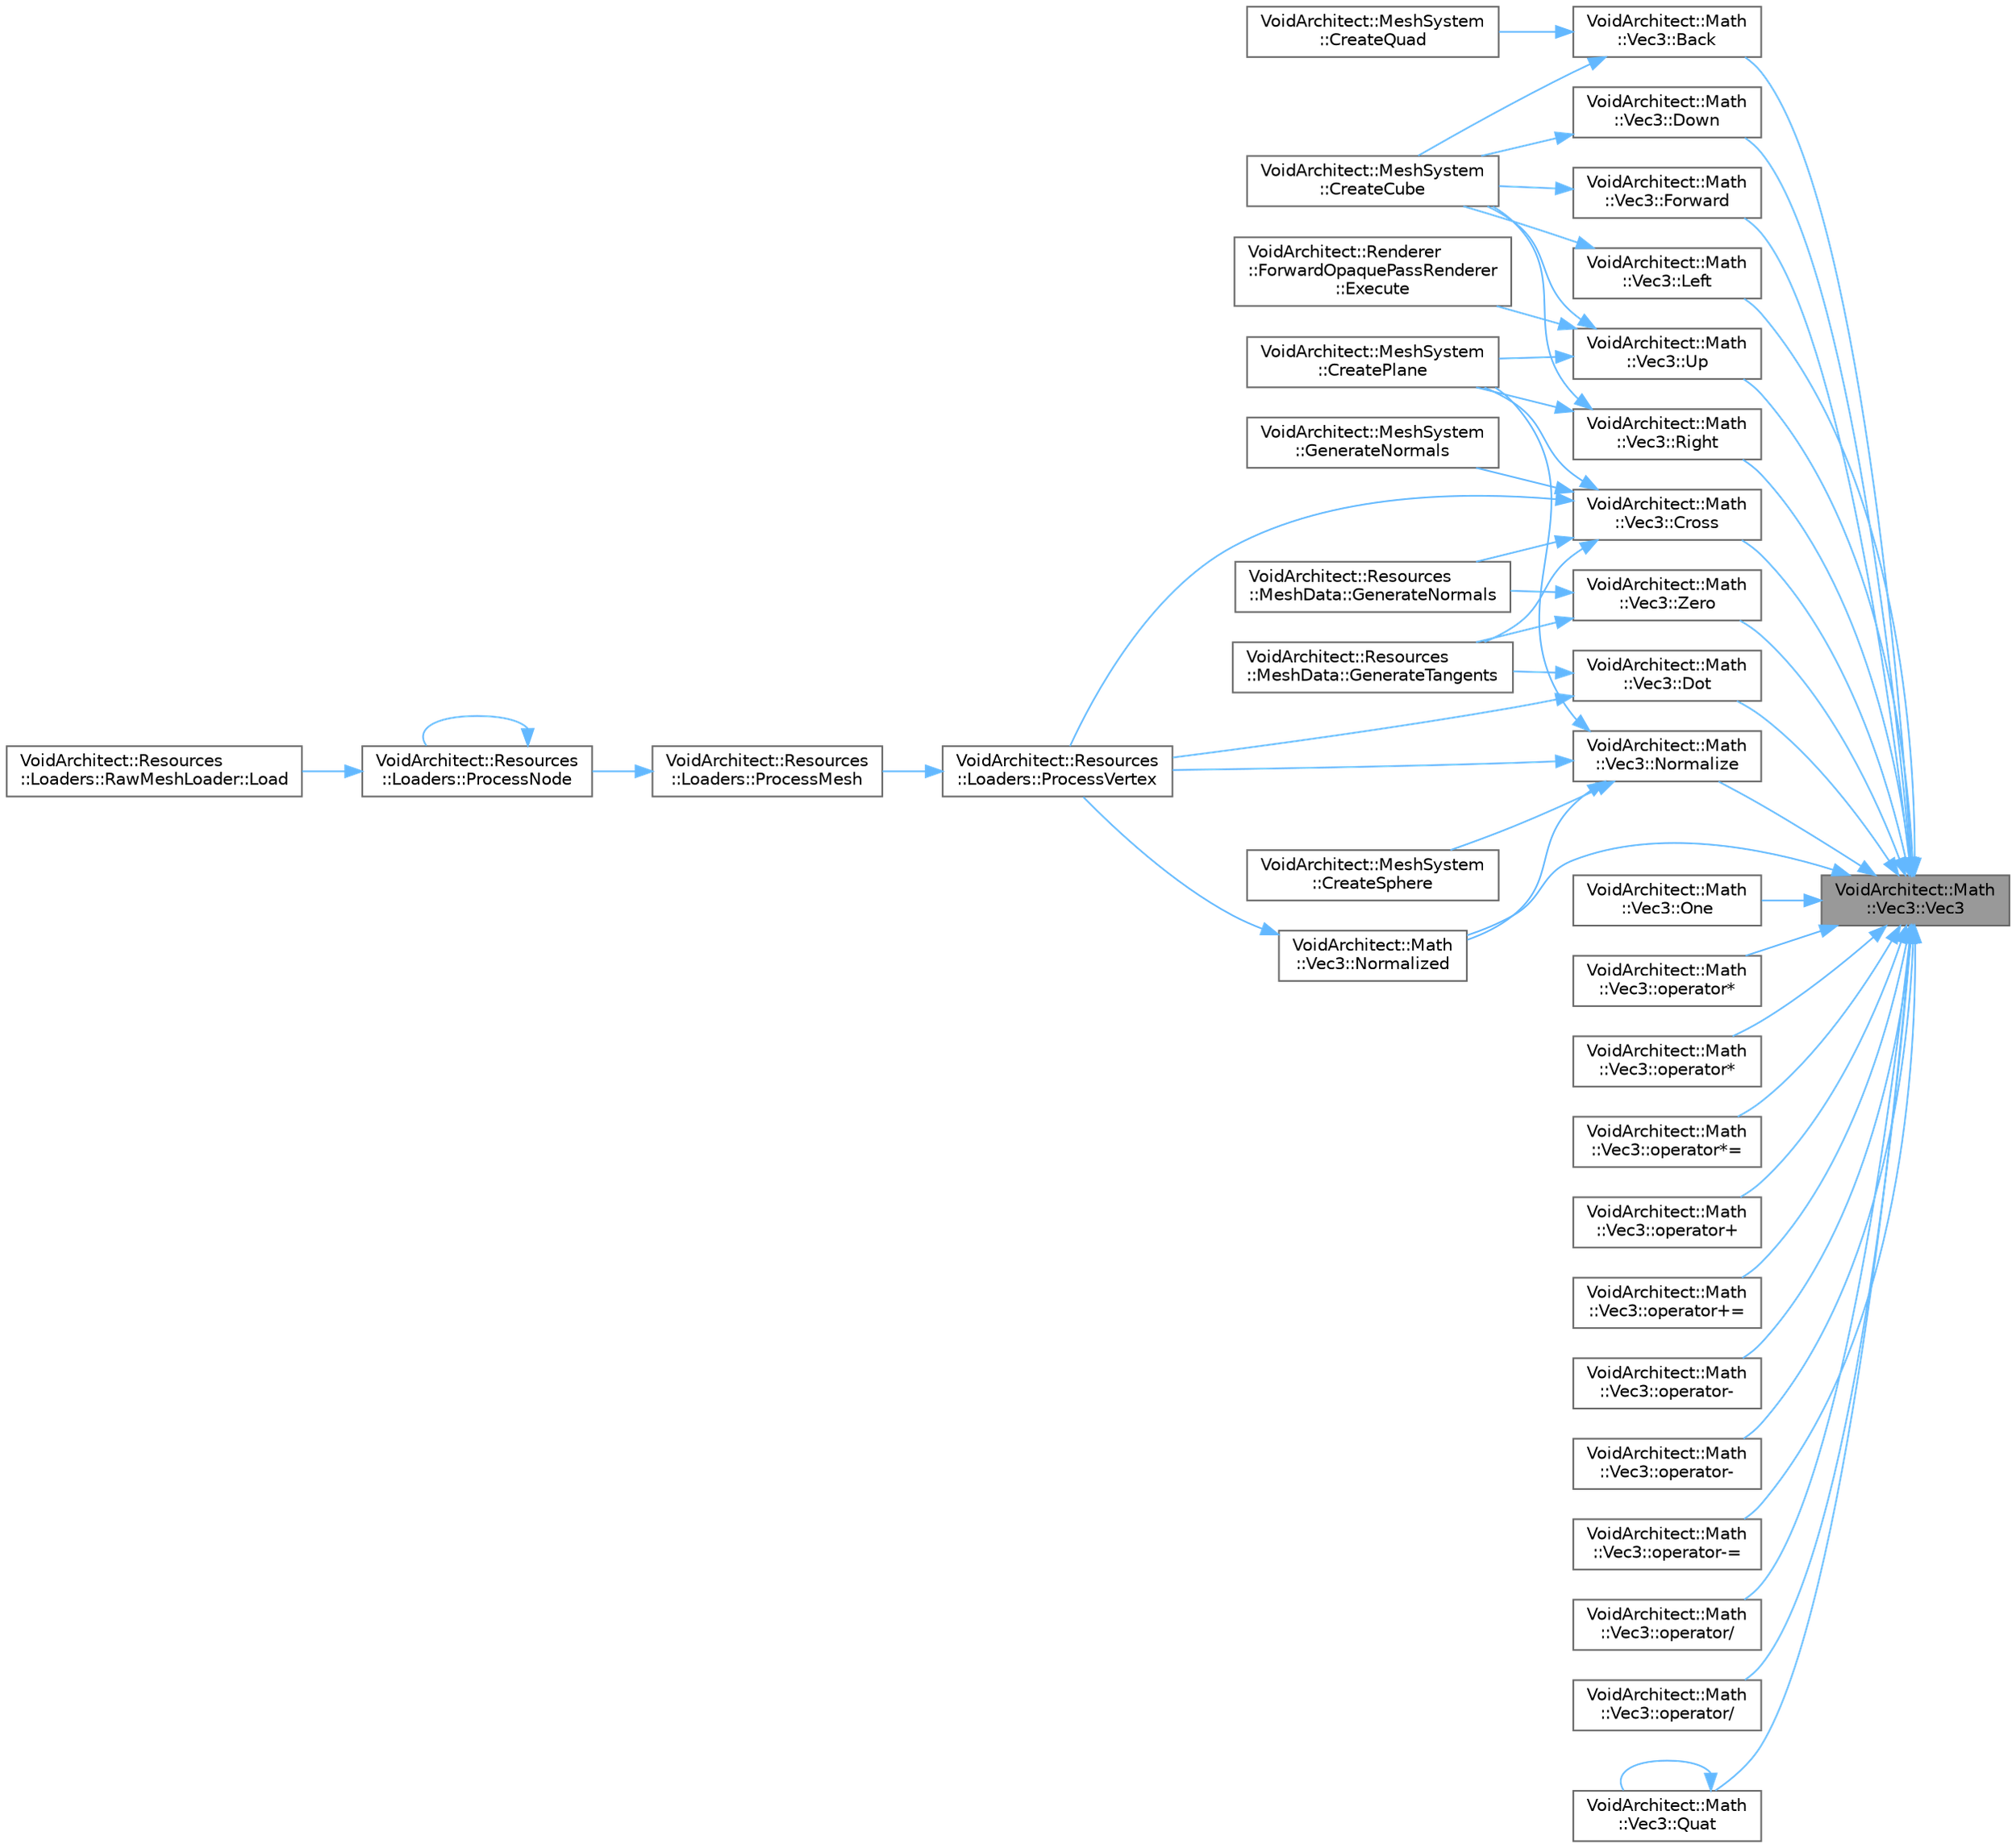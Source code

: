 digraph "VoidArchitect::Math::Vec3::Vec3"
{
 // LATEX_PDF_SIZE
  bgcolor="transparent";
  edge [fontname=Helvetica,fontsize=10,labelfontname=Helvetica,labelfontsize=10];
  node [fontname=Helvetica,fontsize=10,shape=box,height=0.2,width=0.4];
  rankdir="RL";
  Node1 [id="Node000001",label="VoidArchitect::Math\l::Vec3::Vec3",height=0.2,width=0.4,color="gray40", fillcolor="grey60", style="filled", fontcolor="black",tooltip=" "];
  Node1 -> Node2 [id="edge53_Node000001_Node000002",dir="back",color="steelblue1",style="solid",tooltip=" "];
  Node2 [id="Node000002",label="VoidArchitect::Math\l::Vec3::Back",height=0.2,width=0.4,color="grey40", fillcolor="white", style="filled",URL="$class_void_architect_1_1_math_1_1_vec3.html#a9370493fb973741ad3cbd57011329d40",tooltip=" "];
  Node2 -> Node3 [id="edge54_Node000002_Node000003",dir="back",color="steelblue1",style="solid",tooltip=" "];
  Node3 [id="Node000003",label="VoidArchitect::MeshSystem\l::CreateCube",height=0.2,width=0.4,color="grey40", fillcolor="white", style="filled",URL="$class_void_architect_1_1_mesh_system.html#a789e0f9048d2845ae718bfe425778656",tooltip=" "];
  Node2 -> Node4 [id="edge55_Node000002_Node000004",dir="back",color="steelblue1",style="solid",tooltip=" "];
  Node4 [id="Node000004",label="VoidArchitect::MeshSystem\l::CreateQuad",height=0.2,width=0.4,color="grey40", fillcolor="white", style="filled",URL="$class_void_architect_1_1_mesh_system.html#a01bb82af5fab7209d792d0ca7ee987b4",tooltip=" "];
  Node1 -> Node5 [id="edge56_Node000001_Node000005",dir="back",color="steelblue1",style="solid",tooltip=" "];
  Node5 [id="Node000005",label="VoidArchitect::Math\l::Vec3::Cross",height=0.2,width=0.4,color="grey40", fillcolor="white", style="filled",URL="$class_void_architect_1_1_math_1_1_vec3.html#ac6003464f75d8794be4e973f17ffc480",tooltip=" "];
  Node5 -> Node6 [id="edge57_Node000005_Node000006",dir="back",color="steelblue1",style="solid",tooltip=" "];
  Node6 [id="Node000006",label="VoidArchitect::MeshSystem\l::CreatePlane",height=0.2,width=0.4,color="grey40", fillcolor="white", style="filled",URL="$class_void_architect_1_1_mesh_system.html#a8710b6c5d7faf59b4a07865c431b76c6",tooltip=" "];
  Node5 -> Node7 [id="edge58_Node000005_Node000007",dir="back",color="steelblue1",style="solid",tooltip=" "];
  Node7 [id="Node000007",label="VoidArchitect::MeshSystem\l::GenerateNormals",height=0.2,width=0.4,color="grey40", fillcolor="white", style="filled",URL="$class_void_architect_1_1_mesh_system.html#a969743ce4650ef17433c670dd6f5c0c7",tooltip=" "];
  Node5 -> Node8 [id="edge59_Node000005_Node000008",dir="back",color="steelblue1",style="solid",tooltip=" "];
  Node8 [id="Node000008",label="VoidArchitect::Resources\l::MeshData::GenerateNormals",height=0.2,width=0.4,color="grey40", fillcolor="white", style="filled",URL="$class_void_architect_1_1_resources_1_1_mesh_data.html#a7ef86c044d4b0d694864565225ad4ad6",tooltip=" "];
  Node5 -> Node9 [id="edge60_Node000005_Node000009",dir="back",color="steelblue1",style="solid",tooltip=" "];
  Node9 [id="Node000009",label="VoidArchitect::Resources\l::MeshData::GenerateTangents",height=0.2,width=0.4,color="grey40", fillcolor="white", style="filled",URL="$class_void_architect_1_1_resources_1_1_mesh_data.html#a8ae55dcc2167f883c853cc72f8df33c1",tooltip=" "];
  Node5 -> Node10 [id="edge61_Node000005_Node000010",dir="back",color="steelblue1",style="solid",tooltip=" "];
  Node10 [id="Node000010",label="VoidArchitect::Resources\l::Loaders::ProcessVertex",height=0.2,width=0.4,color="grey40", fillcolor="white", style="filled",URL="$namespace_void_architect_1_1_resources_1_1_loaders.html#a55750dc74bd08ad2e711a3f948ed14ff",tooltip=" "];
  Node10 -> Node11 [id="edge62_Node000010_Node000011",dir="back",color="steelblue1",style="solid",tooltip=" "];
  Node11 [id="Node000011",label="VoidArchitect::Resources\l::Loaders::ProcessMesh",height=0.2,width=0.4,color="grey40", fillcolor="white", style="filled",URL="$namespace_void_architect_1_1_resources_1_1_loaders.html#a40f63f7e6ee85e1f3d2445f90f5fe744",tooltip=" "];
  Node11 -> Node12 [id="edge63_Node000011_Node000012",dir="back",color="steelblue1",style="solid",tooltip=" "];
  Node12 [id="Node000012",label="VoidArchitect::Resources\l::Loaders::ProcessNode",height=0.2,width=0.4,color="grey40", fillcolor="white", style="filled",URL="$namespace_void_architect_1_1_resources_1_1_loaders.html#a48d53ec19569c0f54c9a689e70bb9ff4",tooltip=" "];
  Node12 -> Node13 [id="edge64_Node000012_Node000013",dir="back",color="steelblue1",style="solid",tooltip=" "];
  Node13 [id="Node000013",label="VoidArchitect::Resources\l::Loaders::RawMeshLoader::Load",height=0.2,width=0.4,color="grey40", fillcolor="white", style="filled",URL="$class_void_architect_1_1_resources_1_1_loaders_1_1_raw_mesh_loader.html#a463a8097a3727b52b9082cac194c2fbc",tooltip=" "];
  Node12 -> Node12 [id="edge65_Node000012_Node000012",dir="back",color="steelblue1",style="solid",tooltip=" "];
  Node1 -> Node14 [id="edge66_Node000001_Node000014",dir="back",color="steelblue1",style="solid",tooltip=" "];
  Node14 [id="Node000014",label="VoidArchitect::Math\l::Vec3::Dot",height=0.2,width=0.4,color="grey40", fillcolor="white", style="filled",URL="$class_void_architect_1_1_math_1_1_vec3.html#a443873dd81e71dc23bfcd56549e55ee1",tooltip=" "];
  Node14 -> Node9 [id="edge67_Node000014_Node000009",dir="back",color="steelblue1",style="solid",tooltip=" "];
  Node14 -> Node10 [id="edge68_Node000014_Node000010",dir="back",color="steelblue1",style="solid",tooltip=" "];
  Node1 -> Node15 [id="edge69_Node000001_Node000015",dir="back",color="steelblue1",style="solid",tooltip=" "];
  Node15 [id="Node000015",label="VoidArchitect::Math\l::Vec3::Down",height=0.2,width=0.4,color="grey40", fillcolor="white", style="filled",URL="$class_void_architect_1_1_math_1_1_vec3.html#a010a5ecfab49016bc07584e74d6e0efc",tooltip=" "];
  Node15 -> Node3 [id="edge70_Node000015_Node000003",dir="back",color="steelblue1",style="solid",tooltip=" "];
  Node1 -> Node16 [id="edge71_Node000001_Node000016",dir="back",color="steelblue1",style="solid",tooltip=" "];
  Node16 [id="Node000016",label="VoidArchitect::Math\l::Vec3::Forward",height=0.2,width=0.4,color="grey40", fillcolor="white", style="filled",URL="$class_void_architect_1_1_math_1_1_vec3.html#a2bda0b275fd8a01beff299388319db65",tooltip=" "];
  Node16 -> Node3 [id="edge72_Node000016_Node000003",dir="back",color="steelblue1",style="solid",tooltip=" "];
  Node1 -> Node17 [id="edge73_Node000001_Node000017",dir="back",color="steelblue1",style="solid",tooltip=" "];
  Node17 [id="Node000017",label="VoidArchitect::Math\l::Vec3::Left",height=0.2,width=0.4,color="grey40", fillcolor="white", style="filled",URL="$class_void_architect_1_1_math_1_1_vec3.html#a90dcebfb58fc92f5b6962193a3d3f0ad",tooltip=" "];
  Node17 -> Node3 [id="edge74_Node000017_Node000003",dir="back",color="steelblue1",style="solid",tooltip=" "];
  Node1 -> Node18 [id="edge75_Node000001_Node000018",dir="back",color="steelblue1",style="solid",tooltip=" "];
  Node18 [id="Node000018",label="VoidArchitect::Math\l::Vec3::Normalize",height=0.2,width=0.4,color="grey40", fillcolor="white", style="filled",URL="$class_void_architect_1_1_math_1_1_vec3.html#afd4c197a364d164e963a8a5c79004ba6",tooltip=" "];
  Node18 -> Node6 [id="edge76_Node000018_Node000006",dir="back",color="steelblue1",style="solid",tooltip=" "];
  Node18 -> Node19 [id="edge77_Node000018_Node000019",dir="back",color="steelblue1",style="solid",tooltip=" "];
  Node19 [id="Node000019",label="VoidArchitect::MeshSystem\l::CreateSphere",height=0.2,width=0.4,color="grey40", fillcolor="white", style="filled",URL="$class_void_architect_1_1_mesh_system.html#a442b1697b6f0440b74584ddc1be39a90",tooltip=" "];
  Node18 -> Node20 [id="edge78_Node000018_Node000020",dir="back",color="steelblue1",style="solid",tooltip=" "];
  Node20 [id="Node000020",label="VoidArchitect::Math\l::Vec3::Normalized",height=0.2,width=0.4,color="grey40", fillcolor="white", style="filled",URL="$class_void_architect_1_1_math_1_1_vec3.html#a67ee081107a4e08a5b16280def5dc04f",tooltip=" "];
  Node20 -> Node10 [id="edge79_Node000020_Node000010",dir="back",color="steelblue1",style="solid",tooltip=" "];
  Node18 -> Node10 [id="edge80_Node000018_Node000010",dir="back",color="steelblue1",style="solid",tooltip=" "];
  Node1 -> Node20 [id="edge81_Node000001_Node000020",dir="back",color="steelblue1",style="solid",tooltip=" "];
  Node1 -> Node21 [id="edge82_Node000001_Node000021",dir="back",color="steelblue1",style="solid",tooltip=" "];
  Node21 [id="Node000021",label="VoidArchitect::Math\l::Vec3::One",height=0.2,width=0.4,color="grey40", fillcolor="white", style="filled",URL="$class_void_architect_1_1_math_1_1_vec3.html#a53917d49b4a874a01c9a7c516b09ec2e",tooltip=" "];
  Node1 -> Node22 [id="edge83_Node000001_Node000022",dir="back",color="steelblue1",style="solid",tooltip=" "];
  Node22 [id="Node000022",label="VoidArchitect::Math\l::Vec3::operator*",height=0.2,width=0.4,color="grey40", fillcolor="white", style="filled",URL="$class_void_architect_1_1_math_1_1_vec3.html#aa45286c11b19b82cb45ed7b1a665e262",tooltip=" "];
  Node1 -> Node23 [id="edge84_Node000001_Node000023",dir="back",color="steelblue1",style="solid",tooltip=" "];
  Node23 [id="Node000023",label="VoidArchitect::Math\l::Vec3::operator*",height=0.2,width=0.4,color="grey40", fillcolor="white", style="filled",URL="$class_void_architect_1_1_math_1_1_vec3.html#a67ef285fbfd6ecbdaacaa3f6ad331df7",tooltip=" "];
  Node1 -> Node24 [id="edge85_Node000001_Node000024",dir="back",color="steelblue1",style="solid",tooltip=" "];
  Node24 [id="Node000024",label="VoidArchitect::Math\l::Vec3::operator*=",height=0.2,width=0.4,color="grey40", fillcolor="white", style="filled",URL="$class_void_architect_1_1_math_1_1_vec3.html#a4f428e09ee9e72a59102060027d74a8a",tooltip=" "];
  Node1 -> Node25 [id="edge86_Node000001_Node000025",dir="back",color="steelblue1",style="solid",tooltip=" "];
  Node25 [id="Node000025",label="VoidArchitect::Math\l::Vec3::operator+",height=0.2,width=0.4,color="grey40", fillcolor="white", style="filled",URL="$class_void_architect_1_1_math_1_1_vec3.html#aabc962dfa393c4a8a213f923602b9c09",tooltip=" "];
  Node1 -> Node26 [id="edge87_Node000001_Node000026",dir="back",color="steelblue1",style="solid",tooltip=" "];
  Node26 [id="Node000026",label="VoidArchitect::Math\l::Vec3::operator+=",height=0.2,width=0.4,color="grey40", fillcolor="white", style="filled",URL="$class_void_architect_1_1_math_1_1_vec3.html#a423232c72dd8dd4992615f37f982ac7a",tooltip=" "];
  Node1 -> Node27 [id="edge88_Node000001_Node000027",dir="back",color="steelblue1",style="solid",tooltip=" "];
  Node27 [id="Node000027",label="VoidArchitect::Math\l::Vec3::operator-",height=0.2,width=0.4,color="grey40", fillcolor="white", style="filled",URL="$class_void_architect_1_1_math_1_1_vec3.html#a140952221da855803e5965814b52a761",tooltip=" "];
  Node1 -> Node28 [id="edge89_Node000001_Node000028",dir="back",color="steelblue1",style="solid",tooltip=" "];
  Node28 [id="Node000028",label="VoidArchitect::Math\l::Vec3::operator-",height=0.2,width=0.4,color="grey40", fillcolor="white", style="filled",URL="$class_void_architect_1_1_math_1_1_vec3.html#a1a138f9f6a6aa7e95d3112e0e85f76e7",tooltip=" "];
  Node1 -> Node29 [id="edge90_Node000001_Node000029",dir="back",color="steelblue1",style="solid",tooltip=" "];
  Node29 [id="Node000029",label="VoidArchitect::Math\l::Vec3::operator-=",height=0.2,width=0.4,color="grey40", fillcolor="white", style="filled",URL="$class_void_architect_1_1_math_1_1_vec3.html#a5f121f7be75fd3b8d828eaaae7554f5e",tooltip=" "];
  Node1 -> Node30 [id="edge91_Node000001_Node000030",dir="back",color="steelblue1",style="solid",tooltip=" "];
  Node30 [id="Node000030",label="VoidArchitect::Math\l::Vec3::operator/",height=0.2,width=0.4,color="grey40", fillcolor="white", style="filled",URL="$class_void_architect_1_1_math_1_1_vec3.html#a5f94b8ebfd6b87a48831bbc442959580",tooltip=" "];
  Node1 -> Node31 [id="edge92_Node000001_Node000031",dir="back",color="steelblue1",style="solid",tooltip=" "];
  Node31 [id="Node000031",label="VoidArchitect::Math\l::Vec3::operator/",height=0.2,width=0.4,color="grey40", fillcolor="white", style="filled",URL="$class_void_architect_1_1_math_1_1_vec3.html#aa55d564819085f77a0546ae5e1b241dc",tooltip=" "];
  Node1 -> Node32 [id="edge93_Node000001_Node000032",dir="back",color="steelblue1",style="solid",tooltip=" "];
  Node32 [id="Node000032",label="VoidArchitect::Math\l::Vec3::Quat",height=0.2,width=0.4,color="grey40", fillcolor="white", style="filled",URL="$class_void_architect_1_1_math_1_1_vec3.html#a9558b5b7c52fbc3a4af4b94d87a0a315",tooltip=" "];
  Node32 -> Node32 [id="edge94_Node000032_Node000032",dir="back",color="steelblue1",style="solid",tooltip=" "];
  Node1 -> Node33 [id="edge95_Node000001_Node000033",dir="back",color="steelblue1",style="solid",tooltip=" "];
  Node33 [id="Node000033",label="VoidArchitect::Math\l::Vec3::Right",height=0.2,width=0.4,color="grey40", fillcolor="white", style="filled",URL="$class_void_architect_1_1_math_1_1_vec3.html#a3d0d763cf1bd48be91268f5767c399ac",tooltip=" "];
  Node33 -> Node3 [id="edge96_Node000033_Node000003",dir="back",color="steelblue1",style="solid",tooltip=" "];
  Node33 -> Node6 [id="edge97_Node000033_Node000006",dir="back",color="steelblue1",style="solid",tooltip=" "];
  Node1 -> Node34 [id="edge98_Node000001_Node000034",dir="back",color="steelblue1",style="solid",tooltip=" "];
  Node34 [id="Node000034",label="VoidArchitect::Math\l::Vec3::Up",height=0.2,width=0.4,color="grey40", fillcolor="white", style="filled",URL="$class_void_architect_1_1_math_1_1_vec3.html#affad2b928c3b39d684875df7cdc551d3",tooltip=" "];
  Node34 -> Node3 [id="edge99_Node000034_Node000003",dir="back",color="steelblue1",style="solid",tooltip=" "];
  Node34 -> Node6 [id="edge100_Node000034_Node000006",dir="back",color="steelblue1",style="solid",tooltip=" "];
  Node34 -> Node35 [id="edge101_Node000034_Node000035",dir="back",color="steelblue1",style="solid",tooltip=" "];
  Node35 [id="Node000035",label="VoidArchitect::Renderer\l::ForwardOpaquePassRenderer\l::Execute",height=0.2,width=0.4,color="grey40", fillcolor="white", style="filled",URL="$class_void_architect_1_1_renderer_1_1_forward_opaque_pass_renderer.html#ab5f5a984378a212bd99cf23fab29ee36",tooltip=" "];
  Node1 -> Node36 [id="edge102_Node000001_Node000036",dir="back",color="steelblue1",style="solid",tooltip=" "];
  Node36 [id="Node000036",label="VoidArchitect::Math\l::Vec3::Zero",height=0.2,width=0.4,color="grey40", fillcolor="white", style="filled",URL="$class_void_architect_1_1_math_1_1_vec3.html#acb0f6c01053c491d9eee8cbd6c5cbf23",tooltip=" "];
  Node36 -> Node8 [id="edge103_Node000036_Node000008",dir="back",color="steelblue1",style="solid",tooltip=" "];
  Node36 -> Node9 [id="edge104_Node000036_Node000009",dir="back",color="steelblue1",style="solid",tooltip=" "];
}
